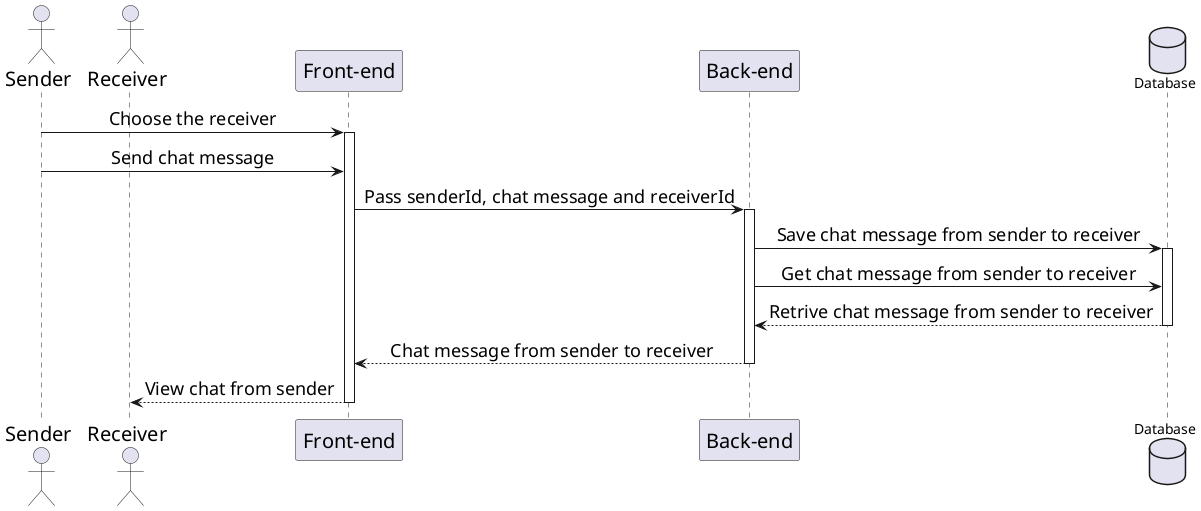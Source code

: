 @startuml Chat
skinparam sequenceMessageAlign center
skinparam sequenceGroupFontSize 20
skinparam sequenceGroupHeaderFontSize 20
skinparam sequence {
    ParticipantFontSize 20
    ActorFontSize 20
    DatabaseFontSize 20
    ArrowFontSize 18
} 
actor Sender as sender
actor Receiver as receiver
participant "Front-end" as client
participant "Back-end" as server
database "Database" as db

sender -> client++ : Choose the receiver
sender -> client : Send chat message
client -> server++ : Pass senderId, chat message and receiverId
server -> db++ : Save chat message from sender to receiver
server -> db : Get chat message from sender to receiver
db --> server : Retrive chat message from sender to receiver
deactivate db
server --> client : Chat message from sender to receiver
deactivate server
client --> receiver : View chat from sender
deactivate client
@enduml